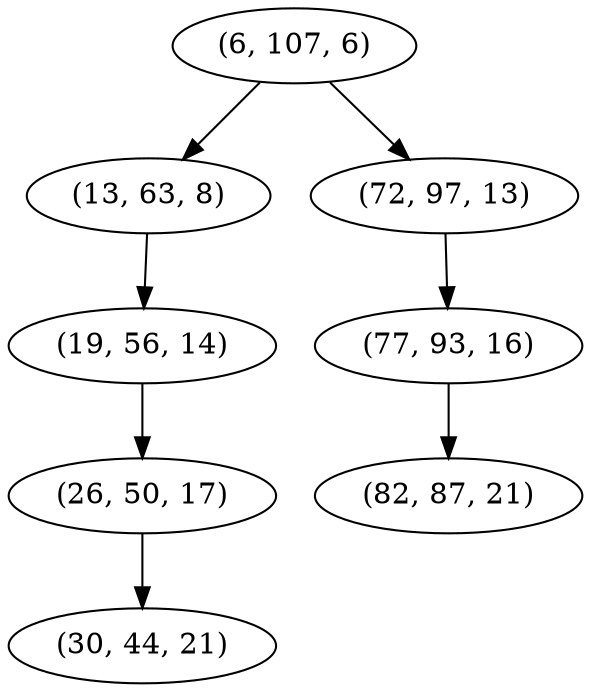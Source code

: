 digraph tree {
    "(6, 107, 6)";
    "(13, 63, 8)";
    "(19, 56, 14)";
    "(26, 50, 17)";
    "(30, 44, 21)";
    "(72, 97, 13)";
    "(77, 93, 16)";
    "(82, 87, 21)";
    "(6, 107, 6)" -> "(13, 63, 8)";
    "(6, 107, 6)" -> "(72, 97, 13)";
    "(13, 63, 8)" -> "(19, 56, 14)";
    "(19, 56, 14)" -> "(26, 50, 17)";
    "(26, 50, 17)" -> "(30, 44, 21)";
    "(72, 97, 13)" -> "(77, 93, 16)";
    "(77, 93, 16)" -> "(82, 87, 21)";
}
